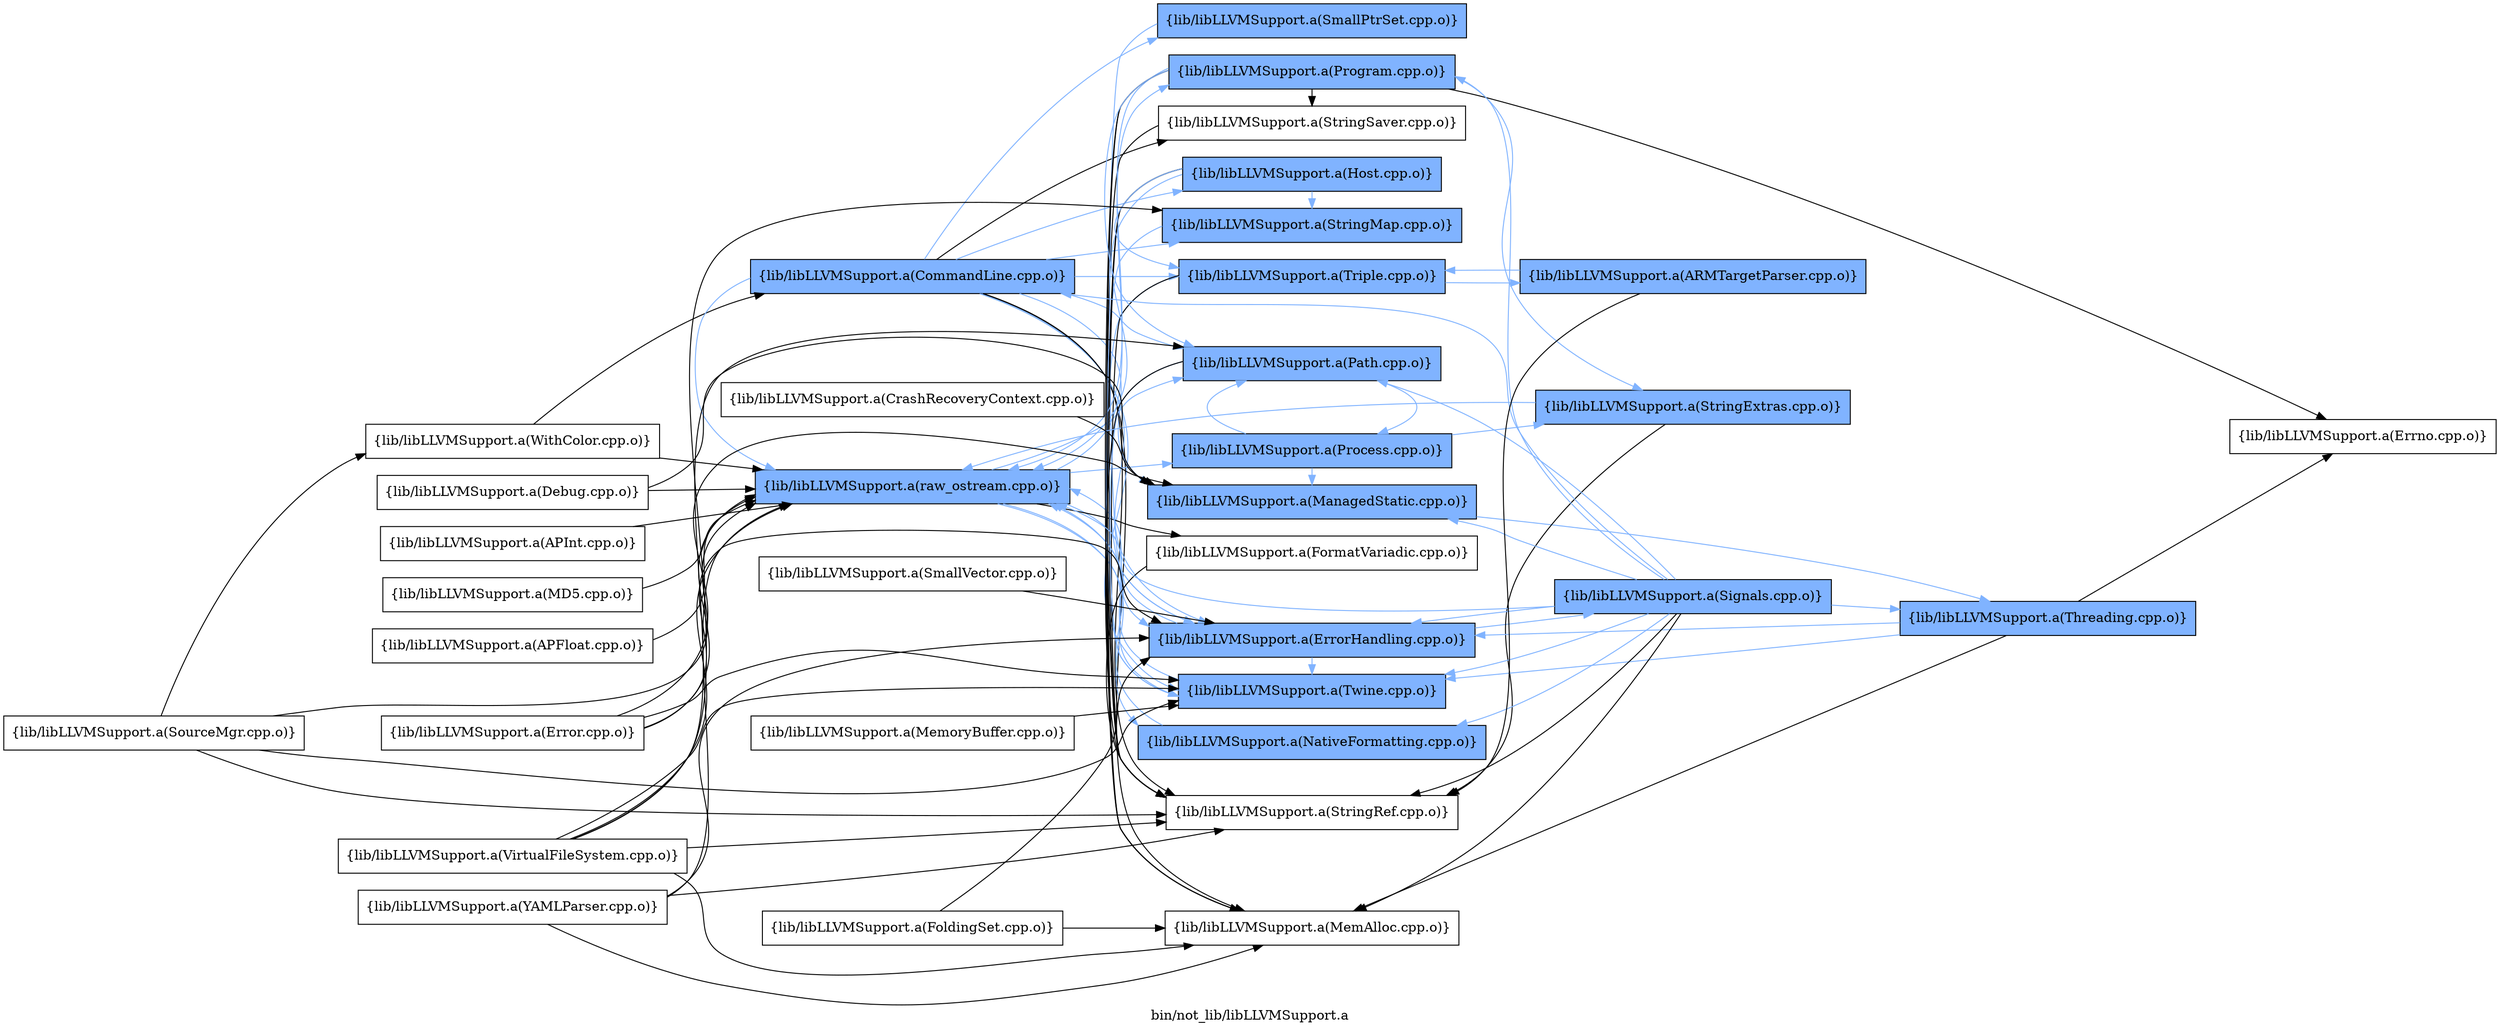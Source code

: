 digraph "bin/not_lib/libLLVMSupport.a" {
	label="bin/not_lib/libLLVMSupport.a";
	rankdir=LR;
	{ rank=same; Node0x55b3b4cba3a8;  }
	{ rank=same; Node0x55b3b4cbb988; Node0x55b3b4cba718;  }
	{ rank=same; Node0x55b3b4cbb168; Node0x55b3b4cbb488; Node0x55b3b4cbc1f8; Node0x55b3b4cbba28; Node0x55b3b4cbb1b8; Node0x55b3b4cbb898; Node0x55b3b4cba858; Node0x55b3b4cbc108; Node0x55b3b4cba178; Node0x55b3b4cbbd48; Node0x55b3b4cbaee8; Node0x55b3b4cba498; Node0x55b3b4cbc068; Node0x55b3b4cba128; Node0x55b3b4cbb438;  }

	Node0x55b3b4cba3a8 [shape=record,shape=box,group=0,label="{lib/libLLVMSupport.a(WithColor.cpp.o)}"];
	Node0x55b3b4cba3a8 -> Node0x55b3b4cbb988;
	Node0x55b3b4cba3a8 -> Node0x55b3b4cba718;
	Node0x55b3b4cba718 [shape=record,shape=box,group=1,style=filled,fillcolor="0.600000 0.5 1",label="{lib/libLLVMSupport.a(raw_ostream.cpp.o)}"];
	Node0x55b3b4cba718 -> Node0x55b3b4cbc1f8[color="0.600000 0.5 1"];
	Node0x55b3b4cba718 -> Node0x55b3b4cbba28[color="0.600000 0.5 1"];
	Node0x55b3b4cba718 -> Node0x55b3b4cba498[color="0.600000 0.5 1"];
	Node0x55b3b4cba718 -> Node0x55b3b4cbc068;
	Node0x55b3b4cba718 -> Node0x55b3b4cbaee8[color="0.600000 0.5 1"];
	Node0x55b3b4cba718 -> Node0x55b3b4cba128[color="0.600000 0.5 1"];
	Node0x55b3b4cba718 -> Node0x55b3b4cbb438[color="0.600000 0.5 1"];
	Node0x55b3b4cbb438 [shape=record,shape=box,group=1,style=filled,fillcolor="0.600000 0.5 1",label="{lib/libLLVMSupport.a(Program.cpp.o)}"];
	Node0x55b3b4cbb438 -> Node0x55b3b4cbb168;
	Node0x55b3b4cbb438 -> Node0x55b3b4cbb1b8;
	Node0x55b3b4cbb438 -> Node0x55b3b4cbb898;
	Node0x55b3b4cbb438 -> Node0x55b3b4cba718[color="0.600000 0.5 1"];
	Node0x55b3b4cbb438 -> Node0x55b3b4cbaee8[color="0.600000 0.5 1"];
	Node0x55b3b4cbb438 -> Node0x55b3b4cb9ef8[color="0.600000 0.5 1"];
	Node0x55b3b4cbb438 -> Node0x55b3b4cbb208;
	Node0x55b3b4cbb988 [shape=record,shape=box,group=1,style=filled,fillcolor="0.600000 0.5 1",label="{lib/libLLVMSupport.a(CommandLine.cpp.o)}"];
	Node0x55b3b4cbb988 -> Node0x55b3b4cbb168;
	Node0x55b3b4cbb988 -> Node0x55b3b4cbb488[color="0.600000 0.5 1"];
	Node0x55b3b4cbb988 -> Node0x55b3b4cbc1f8[color="0.600000 0.5 1"];
	Node0x55b3b4cbb988 -> Node0x55b3b4cbba28[color="0.600000 0.5 1"];
	Node0x55b3b4cbb988 -> Node0x55b3b4cbb1b8;
	Node0x55b3b4cbb988 -> Node0x55b3b4cbb898;
	Node0x55b3b4cbb988 -> Node0x55b3b4cba858[color="0.600000 0.5 1"];
	Node0x55b3b4cbb988 -> Node0x55b3b4cbc108[color="0.600000 0.5 1"];
	Node0x55b3b4cbb988 -> Node0x55b3b4cba178[color="0.600000 0.5 1"];
	Node0x55b3b4cbb988 -> Node0x55b3b4cba718[color="0.600000 0.5 1"];
	Node0x55b3b4cbb988 -> Node0x55b3b4cbbd48[color="0.600000 0.5 1"];
	Node0x55b3b4cbb988 -> Node0x55b3b4cbaee8[color="0.600000 0.5 1"];
	Node0x55b3b4cbb168 [shape=record,shape=box,group=0,label="{lib/libLLVMSupport.a(MemAlloc.cpp.o)}"];
	Node0x55b3b4cbb488 [shape=record,shape=box,group=1,style=filled,fillcolor="0.600000 0.5 1",label="{lib/libLLVMSupport.a(ManagedStatic.cpp.o)}"];
	Node0x55b3b4cbb488 -> Node0x55b3b4cbbd98[color="0.600000 0.5 1"];
	Node0x55b3b4cbc1f8 [shape=record,shape=box,group=1,style=filled,fillcolor="0.600000 0.5 1",label="{lib/libLLVMSupport.a(ErrorHandling.cpp.o)}"];
	Node0x55b3b4cbc1f8 -> Node0x55b3b4cbba28[color="0.600000 0.5 1"];
	Node0x55b3b4cbc1f8 -> Node0x55b3b4cba718[color="0.600000 0.5 1"];
	Node0x55b3b4cbc1f8 -> Node0x55b3b4cbb6b8[color="0.600000 0.5 1"];
	Node0x55b3b4cbba28 [shape=record,shape=box,group=1,style=filled,fillcolor="0.600000 0.5 1",label="{lib/libLLVMSupport.a(Twine.cpp.o)}"];
	Node0x55b3b4cbba28 -> Node0x55b3b4cba718[color="0.600000 0.5 1"];
	Node0x55b3b4cbb1b8 [shape=record,shape=box,group=0,label="{lib/libLLVMSupport.a(StringSaver.cpp.o)}"];
	Node0x55b3b4cbb1b8 -> Node0x55b3b4cbb168;
	Node0x55b3b4cbb898 [shape=record,shape=box,group=0,label="{lib/libLLVMSupport.a(StringRef.cpp.o)}"];
	Node0x55b3b4cba858 [shape=record,shape=box,group=1,style=filled,fillcolor="0.600000 0.5 1",label="{lib/libLLVMSupport.a(SmallPtrSet.cpp.o)}"];
	Node0x55b3b4cba858 -> Node0x55b3b4cbc1f8[color="0.600000 0.5 1"];
	Node0x55b3b4cbc108 [shape=record,shape=box,group=1,style=filled,fillcolor="0.600000 0.5 1",label="{lib/libLLVMSupport.a(StringMap.cpp.o)}"];
	Node0x55b3b4cbc108 -> Node0x55b3b4cbc1f8[color="0.600000 0.5 1"];
	Node0x55b3b4cba178 [shape=record,shape=box,group=1,style=filled,fillcolor="0.600000 0.5 1",label="{lib/libLLVMSupport.a(Triple.cpp.o)}"];
	Node0x55b3b4cba178 -> Node0x55b3b4cbba28[color="0.600000 0.5 1"];
	Node0x55b3b4cba178 -> Node0x55b3b4cbb898;
	Node0x55b3b4cba178 -> Node0x55b3b4cb9f48[color="0.600000 0.5 1"];
	Node0x55b3b4cbbd48 [shape=record,shape=box,group=1,style=filled,fillcolor="0.600000 0.5 1",label="{lib/libLLVMSupport.a(Host.cpp.o)}"];
	Node0x55b3b4cbbd48 -> Node0x55b3b4cbb168;
	Node0x55b3b4cbbd48 -> Node0x55b3b4cbb898;
	Node0x55b3b4cbbd48 -> Node0x55b3b4cbc108[color="0.600000 0.5 1"];
	Node0x55b3b4cbbd48 -> Node0x55b3b4cba178[color="0.600000 0.5 1"];
	Node0x55b3b4cbbd48 -> Node0x55b3b4cba718[color="0.600000 0.5 1"];
	Node0x55b3b4cbaee8 [shape=record,shape=box,group=1,style=filled,fillcolor="0.600000 0.5 1",label="{lib/libLLVMSupport.a(Path.cpp.o)}"];
	Node0x55b3b4cbaee8 -> Node0x55b3b4cbba28[color="0.600000 0.5 1"];
	Node0x55b3b4cbaee8 -> Node0x55b3b4cbb898;
	Node0x55b3b4cbaee8 -> Node0x55b3b4cba128[color="0.600000 0.5 1"];
	Node0x55b3b4cbbd98 [shape=record,shape=box,group=1,style=filled,fillcolor="0.600000 0.5 1",label="{lib/libLLVMSupport.a(Threading.cpp.o)}"];
	Node0x55b3b4cbbd98 -> Node0x55b3b4cbb168;
	Node0x55b3b4cbbd98 -> Node0x55b3b4cbc1f8[color="0.600000 0.5 1"];
	Node0x55b3b4cbbd98 -> Node0x55b3b4cbba28[color="0.600000 0.5 1"];
	Node0x55b3b4cbbd98 -> Node0x55b3b4cbb208;
	Node0x55b3b4cba038 [shape=record,shape=box,group=0,label="{lib/libLLVMSupport.a(SmallVector.cpp.o)}"];
	Node0x55b3b4cba038 -> Node0x55b3b4cbc1f8;
	Node0x55b3b4cbb6b8 [shape=record,shape=box,group=1,style=filled,fillcolor="0.600000 0.5 1",label="{lib/libLLVMSupport.a(Signals.cpp.o)}"];
	Node0x55b3b4cbb6b8 -> Node0x55b3b4cbb988[color="0.600000 0.5 1"];
	Node0x55b3b4cbb6b8 -> Node0x55b3b4cbb168;
	Node0x55b3b4cbb6b8 -> Node0x55b3b4cbb488[color="0.600000 0.5 1"];
	Node0x55b3b4cbb6b8 -> Node0x55b3b4cbc1f8[color="0.600000 0.5 1"];
	Node0x55b3b4cbb6b8 -> Node0x55b3b4cbba28[color="0.600000 0.5 1"];
	Node0x55b3b4cbb6b8 -> Node0x55b3b4cbb898;
	Node0x55b3b4cbb6b8 -> Node0x55b3b4cba718[color="0.600000 0.5 1"];
	Node0x55b3b4cbb6b8 -> Node0x55b3b4cba498[color="0.600000 0.5 1"];
	Node0x55b3b4cbb6b8 -> Node0x55b3b4cbaee8[color="0.600000 0.5 1"];
	Node0x55b3b4cbb6b8 -> Node0x55b3b4cbb438[color="0.600000 0.5 1"];
	Node0x55b3b4cbb6b8 -> Node0x55b3b4cbbd98[color="0.600000 0.5 1"];
	Node0x55b3b4cbb348 [shape=record,shape=box,group=0,label="{lib/libLLVMSupport.a(Debug.cpp.o)}"];
	Node0x55b3b4cbb348 -> Node0x55b3b4cbb488;
	Node0x55b3b4cbb348 -> Node0x55b3b4cba718;
	Node0x55b3b4cbc018 [shape=record,shape=box,group=0,label="{lib/libLLVMSupport.a(APFloat.cpp.o)}"];
	Node0x55b3b4cbc018 -> Node0x55b3b4cba718;
	Node0x55b3b4cb9f98 [shape=record,shape=box,group=0,label="{lib/libLLVMSupport.a(Error.cpp.o)}"];
	Node0x55b3b4cb9f98 -> Node0x55b3b4cbb488;
	Node0x55b3b4cb9f98 -> Node0x55b3b4cbc1f8;
	Node0x55b3b4cb9f98 -> Node0x55b3b4cbba28;
	Node0x55b3b4cb9f98 -> Node0x55b3b4cba718;
	Node0x55b3b4cba768 [shape=record,shape=box,group=0,label="{lib/libLLVMSupport.a(APInt.cpp.o)}"];
	Node0x55b3b4cba768 -> Node0x55b3b4cba718;
	Node0x55b3b4cbac68 [shape=record,shape=box,group=0,label="{lib/libLLVMSupport.a(FoldingSet.cpp.o)}"];
	Node0x55b3b4cbac68 -> Node0x55b3b4cbb168;
	Node0x55b3b4cbac68 -> Node0x55b3b4cbc1f8;
	Node0x55b3b4cbaa88 [shape=record,shape=box,group=0,label="{lib/libLLVMSupport.a(VirtualFileSystem.cpp.o)}"];
	Node0x55b3b4cbaa88 -> Node0x55b3b4cbb168;
	Node0x55b3b4cbaa88 -> Node0x55b3b4cbba28;
	Node0x55b3b4cbaa88 -> Node0x55b3b4cbb898;
	Node0x55b3b4cbaa88 -> Node0x55b3b4cbc108;
	Node0x55b3b4cbaa88 -> Node0x55b3b4cba718;
	Node0x55b3b4cbaa88 -> Node0x55b3b4cbaee8;
	Node0x55b3b4cba3f8 [shape=record,shape=box,group=0,label="{lib/libLLVMSupport.a(MemoryBuffer.cpp.o)}"];
	Node0x55b3b4cba3f8 -> Node0x55b3b4cbba28;
	Node0x55b3b4cbb3e8 [shape=record,shape=box,group=0,label="{lib/libLLVMSupport.a(SourceMgr.cpp.o)}"];
	Node0x55b3b4cbb3e8 -> Node0x55b3b4cba3a8;
	Node0x55b3b4cbb3e8 -> Node0x55b3b4cbba28;
	Node0x55b3b4cbb3e8 -> Node0x55b3b4cbb898;
	Node0x55b3b4cbb3e8 -> Node0x55b3b4cba718;
	Node0x55b3b4cb9f48 [shape=record,shape=box,group=1,style=filled,fillcolor="0.600000 0.5 1",label="{lib/libLLVMSupport.a(ARMTargetParser.cpp.o)}"];
	Node0x55b3b4cb9f48 -> Node0x55b3b4cbb898;
	Node0x55b3b4cb9f48 -> Node0x55b3b4cba178[color="0.600000 0.5 1"];
	Node0x55b3b4cbb8e8 [shape=record,shape=box,group=0,label="{lib/libLLVMSupport.a(YAMLParser.cpp.o)}"];
	Node0x55b3b4cbb8e8 -> Node0x55b3b4cbb168;
	Node0x55b3b4cbb8e8 -> Node0x55b3b4cbc1f8;
	Node0x55b3b4cbb8e8 -> Node0x55b3b4cbb898;
	Node0x55b3b4cbb8e8 -> Node0x55b3b4cba718;
	Node0x55b3b4cba498 [shape=record,shape=box,group=1,style=filled,fillcolor="0.600000 0.5 1",label="{lib/libLLVMSupport.a(NativeFormatting.cpp.o)}"];
	Node0x55b3b4cba498 -> Node0x55b3b4cba718[color="0.600000 0.5 1"];
	Node0x55b3b4cbc068 [shape=record,shape=box,group=0,label="{lib/libLLVMSupport.a(FormatVariadic.cpp.o)}"];
	Node0x55b3b4cbc068 -> Node0x55b3b4cbb898;
	Node0x55b3b4cba128 [shape=record,shape=box,group=1,style=filled,fillcolor="0.600000 0.5 1",label="{lib/libLLVMSupport.a(Process.cpp.o)}"];
	Node0x55b3b4cba128 -> Node0x55b3b4cbb488[color="0.600000 0.5 1"];
	Node0x55b3b4cba128 -> Node0x55b3b4cbaee8[color="0.600000 0.5 1"];
	Node0x55b3b4cba128 -> Node0x55b3b4cb9ef8[color="0.600000 0.5 1"];
	Node0x55b3b4cbae48 [shape=record,shape=box,group=0,label="{lib/libLLVMSupport.a(MD5.cpp.o)}"];
	Node0x55b3b4cbae48 -> Node0x55b3b4cba718;
	Node0x55b3b4cb9ef8 [shape=record,shape=box,group=1,style=filled,fillcolor="0.600000 0.5 1",label="{lib/libLLVMSupport.a(StringExtras.cpp.o)}"];
	Node0x55b3b4cb9ef8 -> Node0x55b3b4cbb898;
	Node0x55b3b4cb9ef8 -> Node0x55b3b4cba718[color="0.600000 0.5 1"];
	Node0x55b3b4cbc0b8 [shape=record,shape=box,group=0,label="{lib/libLLVMSupport.a(CrashRecoveryContext.cpp.o)}"];
	Node0x55b3b4cbc0b8 -> Node0x55b3b4cbb488;
	Node0x55b3b4cbb208 [shape=record,shape=box,group=0,label="{lib/libLLVMSupport.a(Errno.cpp.o)}"];
}
